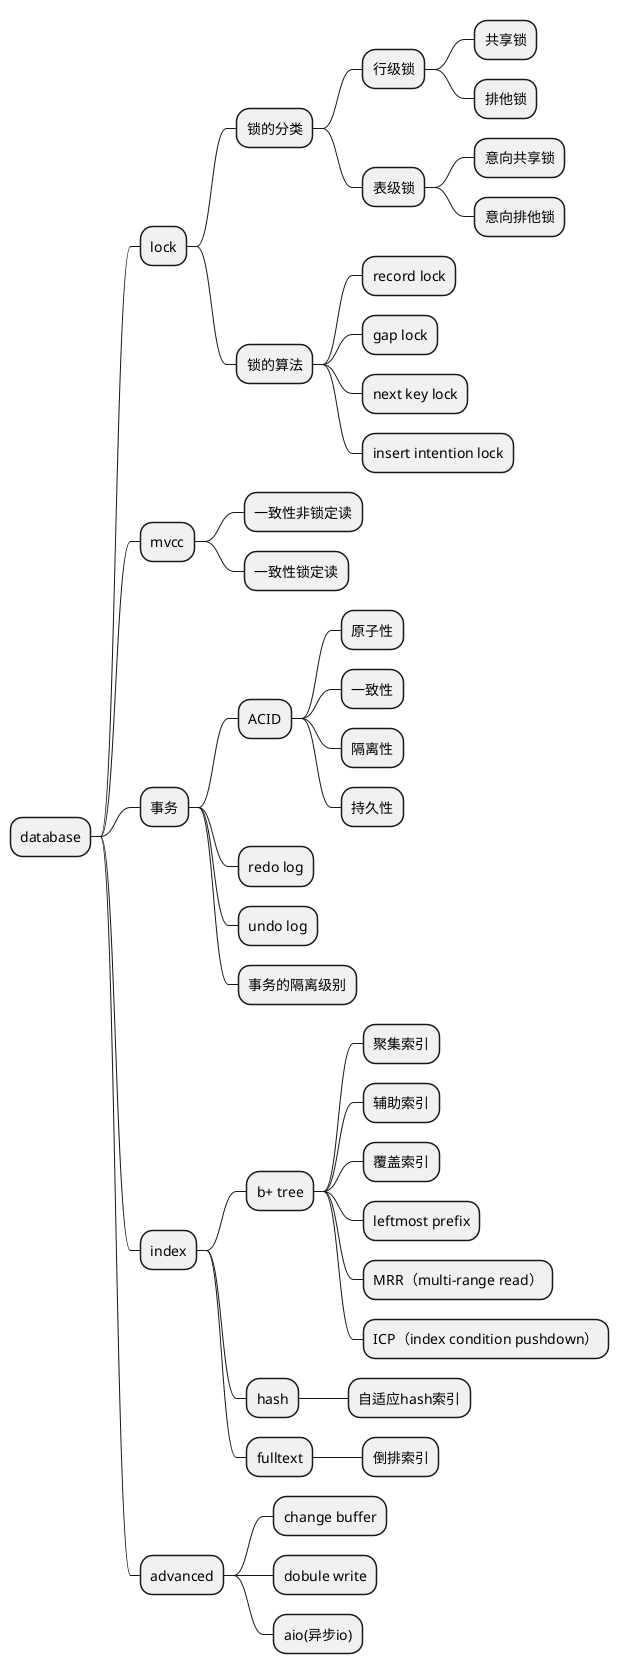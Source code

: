 @startmindmap
* database
** lock
*** 锁的分类
**** 行级锁
***** 共享锁
***** 排他锁
**** 表级锁
***** 意向共享锁
***** 意向排他锁
*** 锁的算法
**** record lock
**** gap lock
**** next key lock
**** insert intention lock
** mvcc
*** 一致性非锁定读
*** 一致性锁定读
** 事务
*** ACID
**** 原子性
**** 一致性
**** 隔离性
**** 持久性
*** redo log
*** undo log
*** 事务的隔离级别
** index
*** b+ tree
**** 聚集索引
**** 辅助索引
**** 覆盖索引
**** leftmost prefix
**** MRR（multi-range read）
**** ICP（index condition pushdown）
*** hash
**** 自适应hash索引
*** fulltext
**** 倒排索引
** advanced
*** change buffer
*** dobule write
*** aio(异步io)
@end